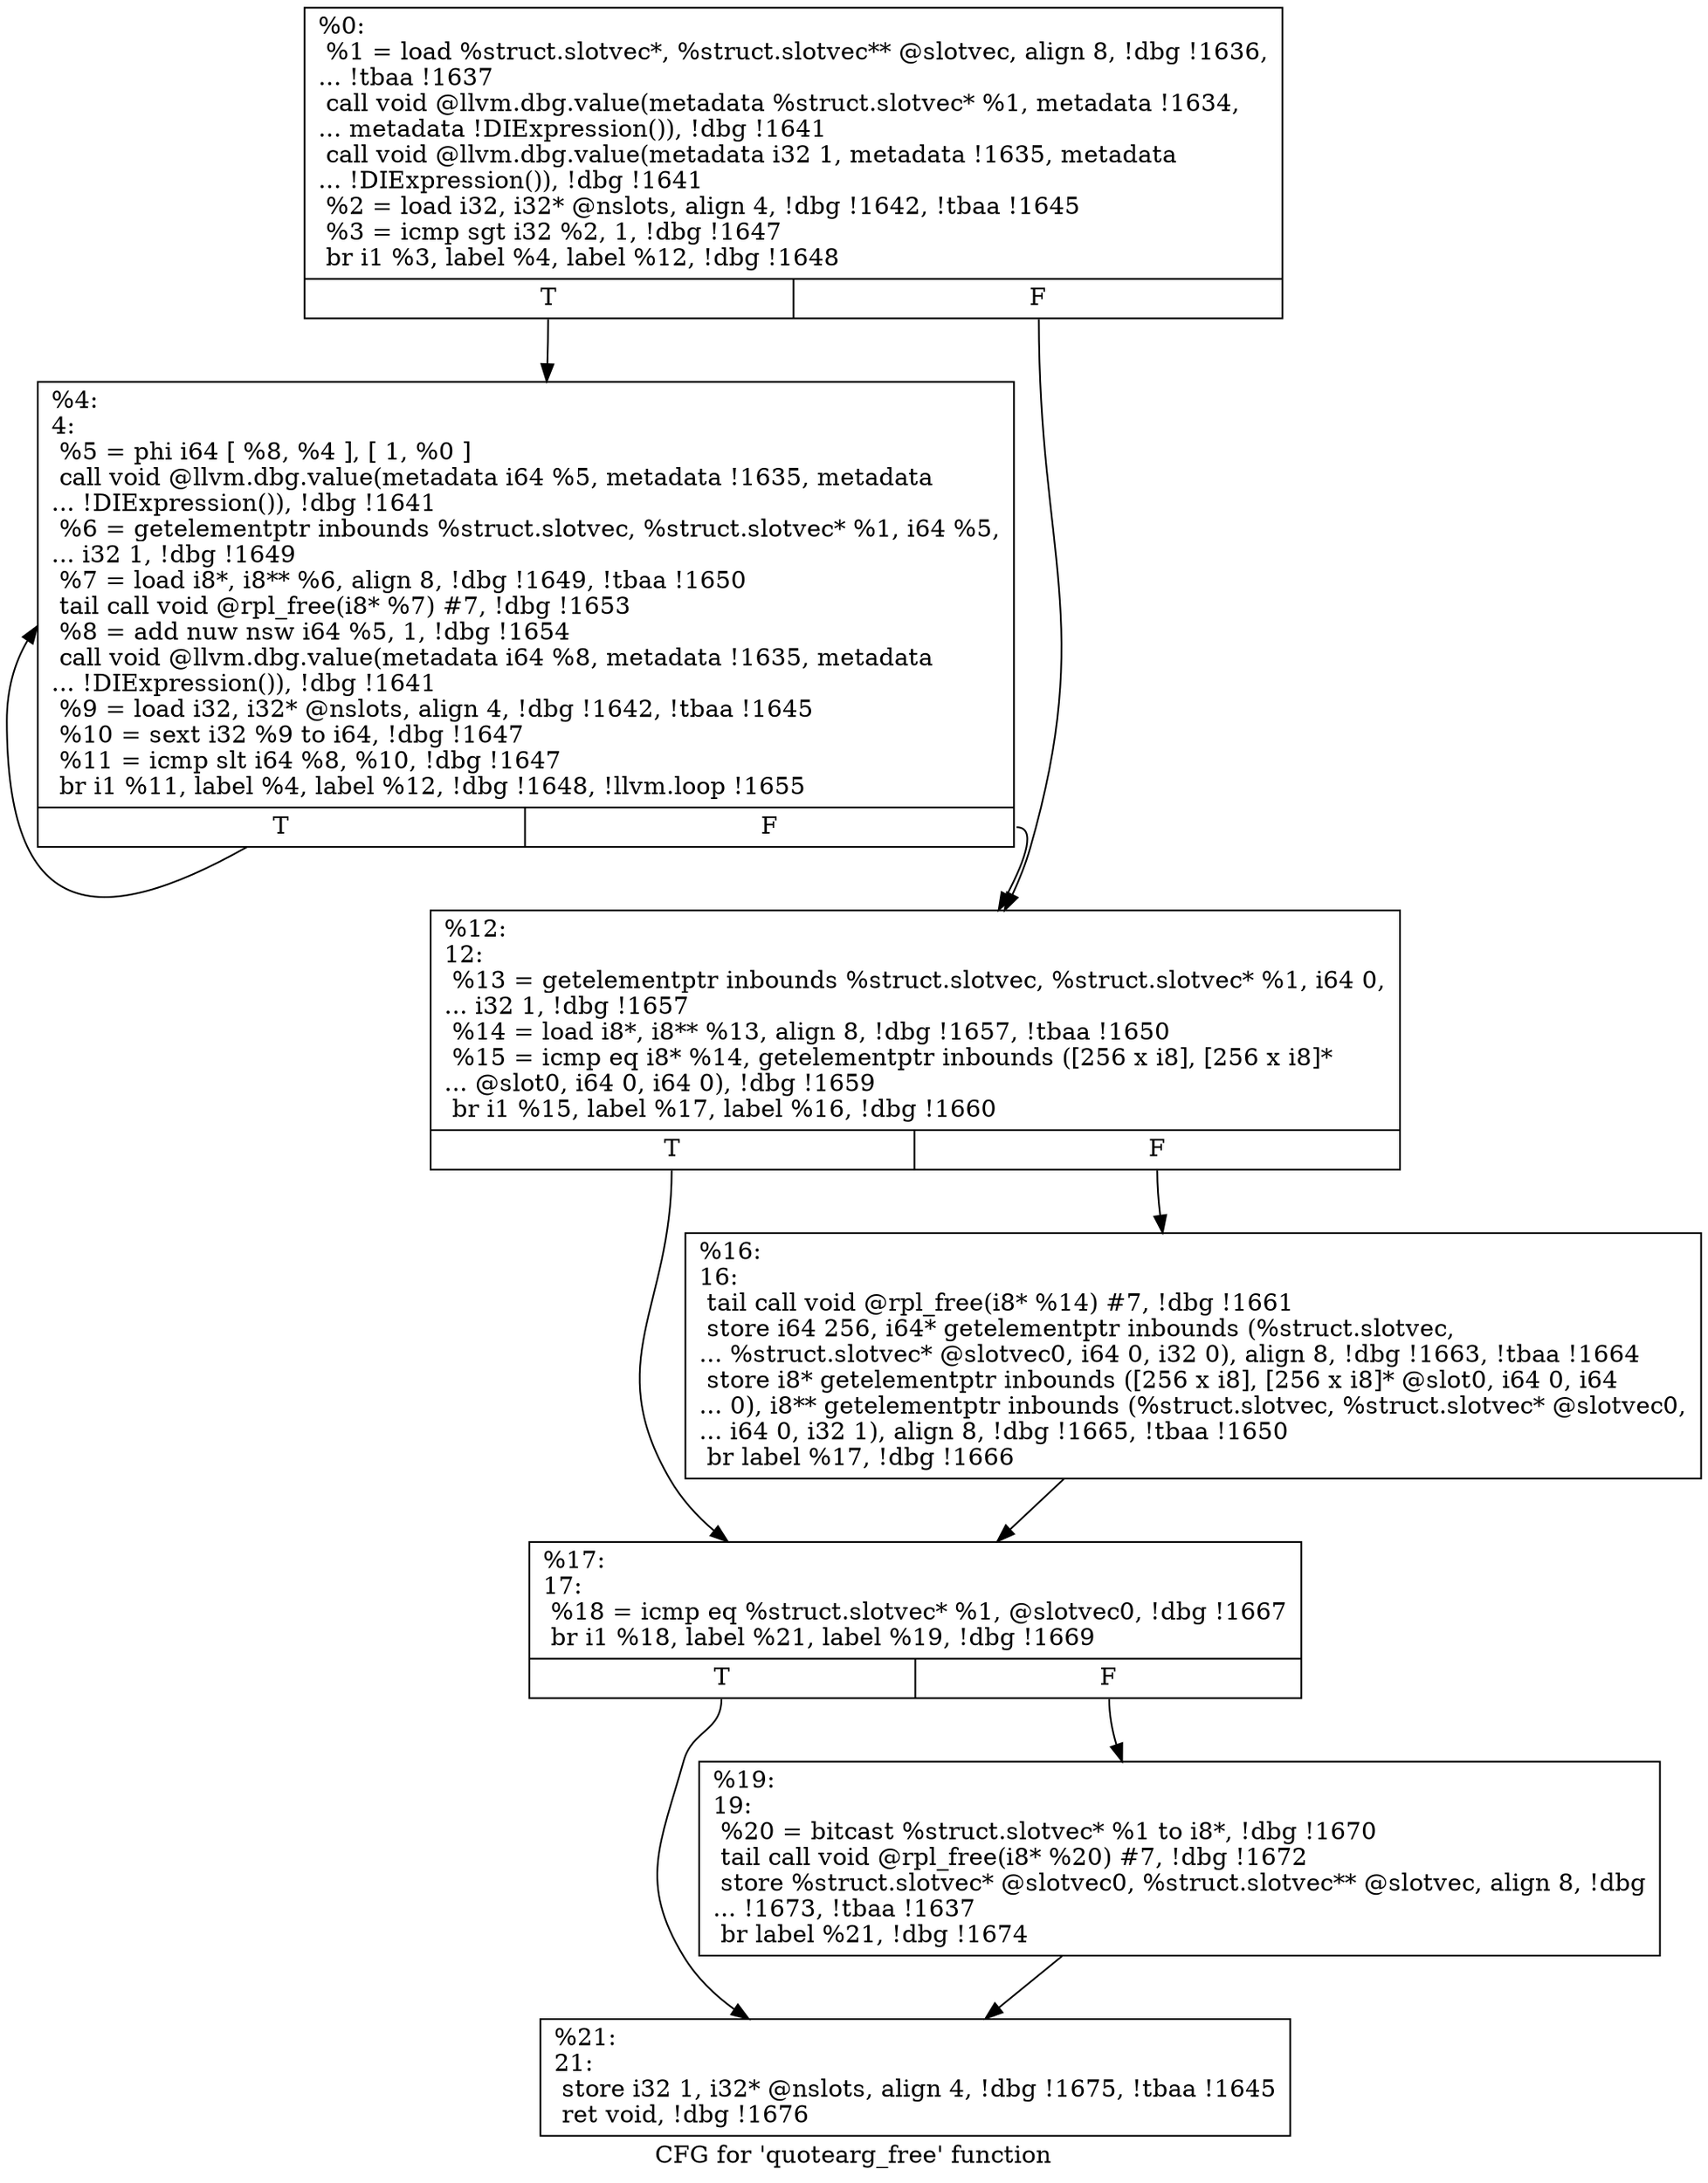 digraph "CFG for 'quotearg_free' function" {
	label="CFG for 'quotearg_free' function";

	Node0x14901a0 [shape=record,label="{%0:\l  %1 = load %struct.slotvec*, %struct.slotvec** @slotvec, align 8, !dbg !1636,\l... !tbaa !1637\l  call void @llvm.dbg.value(metadata %struct.slotvec* %1, metadata !1634,\l... metadata !DIExpression()), !dbg !1641\l  call void @llvm.dbg.value(metadata i32 1, metadata !1635, metadata\l... !DIExpression()), !dbg !1641\l  %2 = load i32, i32* @nslots, align 4, !dbg !1642, !tbaa !1645\l  %3 = icmp sgt i32 %2, 1, !dbg !1647\l  br i1 %3, label %4, label %12, !dbg !1648\l|{<s0>T|<s1>F}}"];
	Node0x14901a0:s0 -> Node0x1492290;
	Node0x14901a0:s1 -> Node0x14922e0;
	Node0x1492290 [shape=record,label="{%4:\l4:                                                \l  %5 = phi i64 [ %8, %4 ], [ 1, %0 ]\l  call void @llvm.dbg.value(metadata i64 %5, metadata !1635, metadata\l... !DIExpression()), !dbg !1641\l  %6 = getelementptr inbounds %struct.slotvec, %struct.slotvec* %1, i64 %5,\l... i32 1, !dbg !1649\l  %7 = load i8*, i8** %6, align 8, !dbg !1649, !tbaa !1650\l  tail call void @rpl_free(i8* %7) #7, !dbg !1653\l  %8 = add nuw nsw i64 %5, 1, !dbg !1654\l  call void @llvm.dbg.value(metadata i64 %8, metadata !1635, metadata\l... !DIExpression()), !dbg !1641\l  %9 = load i32, i32* @nslots, align 4, !dbg !1642, !tbaa !1645\l  %10 = sext i32 %9 to i64, !dbg !1647\l  %11 = icmp slt i64 %8, %10, !dbg !1647\l  br i1 %11, label %4, label %12, !dbg !1648, !llvm.loop !1655\l|{<s0>T|<s1>F}}"];
	Node0x1492290:s0 -> Node0x1492290;
	Node0x1492290:s1 -> Node0x14922e0;
	Node0x14922e0 [shape=record,label="{%12:\l12:                                               \l  %13 = getelementptr inbounds %struct.slotvec, %struct.slotvec* %1, i64 0,\l... i32 1, !dbg !1657\l  %14 = load i8*, i8** %13, align 8, !dbg !1657, !tbaa !1650\l  %15 = icmp eq i8* %14, getelementptr inbounds ([256 x i8], [256 x i8]*\l... @slot0, i64 0, i64 0), !dbg !1659\l  br i1 %15, label %17, label %16, !dbg !1660\l|{<s0>T|<s1>F}}"];
	Node0x14922e0:s0 -> Node0x1492380;
	Node0x14922e0:s1 -> Node0x1492330;
	Node0x1492330 [shape=record,label="{%16:\l16:                                               \l  tail call void @rpl_free(i8* %14) #7, !dbg !1661\l  store i64 256, i64* getelementptr inbounds (%struct.slotvec,\l... %struct.slotvec* @slotvec0, i64 0, i32 0), align 8, !dbg !1663, !tbaa !1664\l  store i8* getelementptr inbounds ([256 x i8], [256 x i8]* @slot0, i64 0, i64\l... 0), i8** getelementptr inbounds (%struct.slotvec, %struct.slotvec* @slotvec0,\l... i64 0, i32 1), align 8, !dbg !1665, !tbaa !1650\l  br label %17, !dbg !1666\l}"];
	Node0x1492330 -> Node0x1492380;
	Node0x1492380 [shape=record,label="{%17:\l17:                                               \l  %18 = icmp eq %struct.slotvec* %1, @slotvec0, !dbg !1667\l  br i1 %18, label %21, label %19, !dbg !1669\l|{<s0>T|<s1>F}}"];
	Node0x1492380:s0 -> Node0x1492420;
	Node0x1492380:s1 -> Node0x14923d0;
	Node0x14923d0 [shape=record,label="{%19:\l19:                                               \l  %20 = bitcast %struct.slotvec* %1 to i8*, !dbg !1670\l  tail call void @rpl_free(i8* %20) #7, !dbg !1672\l  store %struct.slotvec* @slotvec0, %struct.slotvec** @slotvec, align 8, !dbg\l... !1673, !tbaa !1637\l  br label %21, !dbg !1674\l}"];
	Node0x14923d0 -> Node0x1492420;
	Node0x1492420 [shape=record,label="{%21:\l21:                                               \l  store i32 1, i32* @nslots, align 4, !dbg !1675, !tbaa !1645\l  ret void, !dbg !1676\l}"];
}
